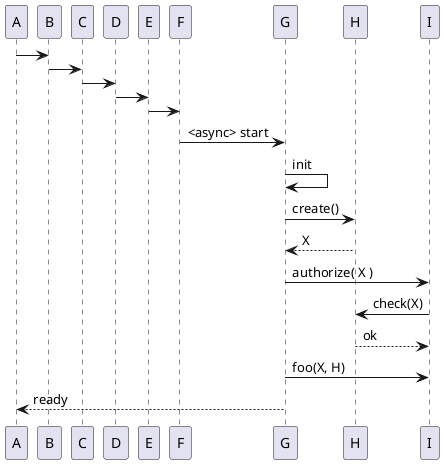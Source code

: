 @startuml
A -> B
B -> C
C -> D
D -> E
E -> F
F -> G : <async> start
G -> G : init
G -> H : create()
G <--H : X
G -> I : authorize( X )
I -> H : check(X)
I <--H : ok
G -> I : foo(X, H)
G --> A : ready

@enduml